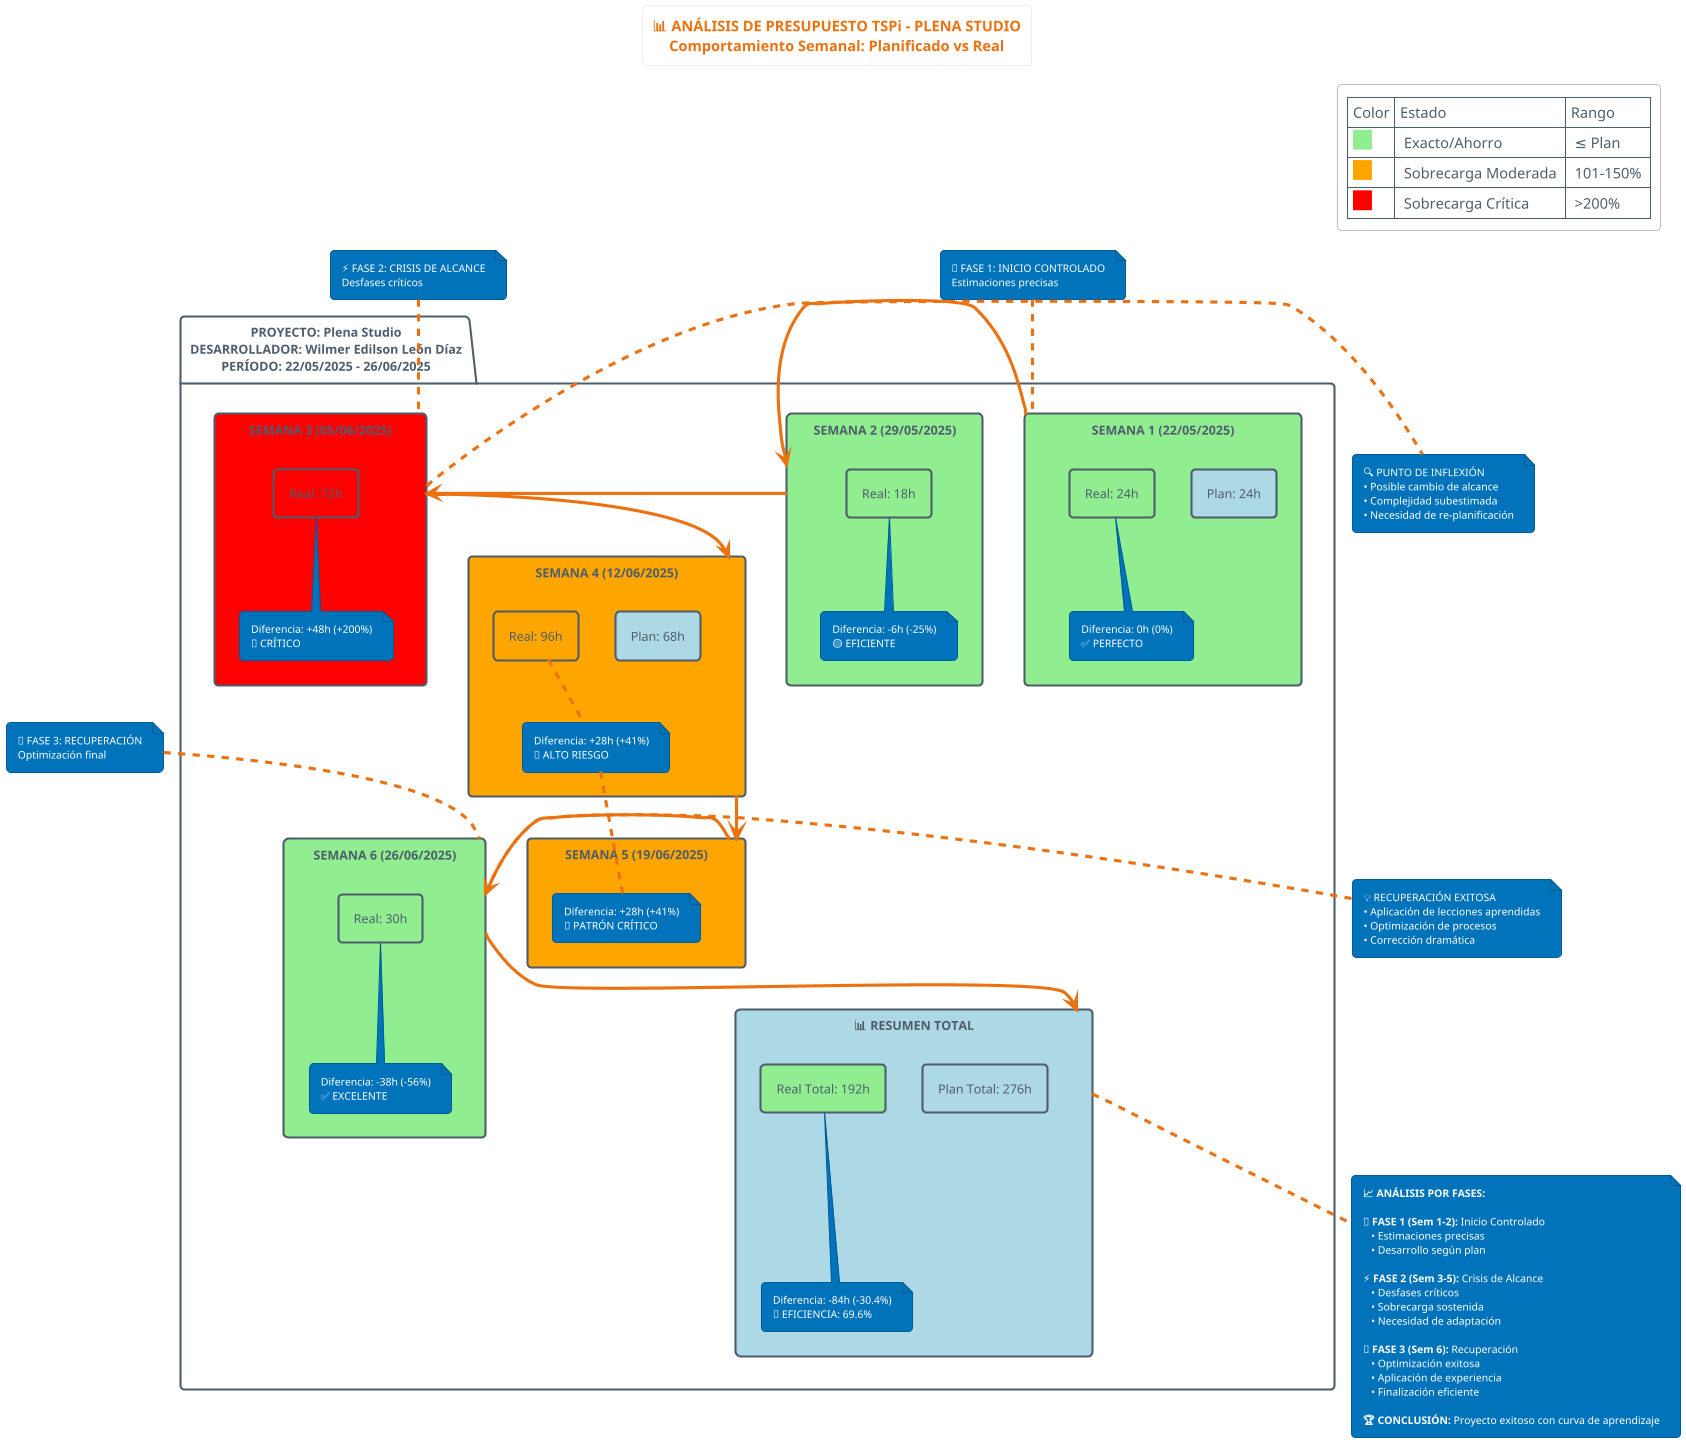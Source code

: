 @startuml GraficoBarrasPresupuesto
!theme aws-orange
title 📊 ANÁLISIS DE PRESUPUESTO TSPi - PLENA STUDIO\nComportamiento Semanal: Planificado vs Real

skinparam backgroundColor White
skinparam titleFontSize 14
skinparam packageFontSize 12
skinparam noteFontSize 10

' Leyenda
legend top right
  |Color|Estado|Rango|
  |<back:LightGreen>     </back>| Exacto/Ahorro | ≤ Plan |
  |<back:Orange>     </back>| Sobrecarga Moderada | 101-150% |
  |<back:Red>     </back>| Sobrecarga Crítica | >200% |
endlegend

package "PROYECTO: Plena Studio\nDESARROLLADOR: Wilmer Edilson León Díaz\nPERÍODO: 22/05/2025 - 26/06/2025" {

  ' Semana 1
  rectangle "SEMANA 1 (22/05/2025)" as S1 #LightGreen {
    rectangle "Plan: 24h" #LightBlue
    rectangle "Real: 24h" #LightGreen
    note bottom : Diferencia: 0h (0%)\n✅ PERFECTO
  }

  ' Semana 2
  rectangle "SEMANA 2 (29/05/2025)" as S2 #LightGreen {
    rectangle "Plan: 24h" #LightBlue
    rectangle "Real: 18h" #LightGreen
    note bottom : Diferencia: -6h (-25%)\n🟡 EFICIENTE
  }

  ' Semana 3
  rectangle "SEMANA 3 (05/06/2025)" as S3 #Red {
    rectangle "Plan: 24h" #LightBlue
    rectangle "Real: 72h" #Red
    note bottom : Diferencia: +48h (+200%)\n🚨 CRÍTICO
  }

  ' Semana 4
  rectangle "SEMANA 4 (12/06/2025)" as S4 #Orange {
    rectangle "Plan: 68h" #LightBlue
    rectangle "Real: 96h" #Orange
    note bottom : Diferencia: +28h (+41%)\n🔴 ALTO RIESGO
  }

  ' Semana 5
  rectangle "SEMANA 5 (19/06/2025)" as S5 #Orange {
    rectangle "Plan: 68h" #LightBlue
    rectangle "Real: 96h" #Orange
    note bottom : Diferencia: +28h (+41%)\n🔴 PATRÓN CRÍTICO
  }

  ' Semana 6
  rectangle "SEMANA 6 (26/06/2025)" as S6 #LightGreen {
    rectangle "Plan: 68h" #LightBlue
    rectangle "Real: 30h" #LightGreen
    note bottom : Diferencia: -38h (-56%)\n✅ EXCELENTE
  }

  ' Resumen total
  rectangle "📊 RESUMEN TOTAL" as Total #LightBlue {
    rectangle "Plan Total: 276h" #LightBlue
    rectangle "Real Total: 192h" #LightGreen
    note bottom : Diferencia: -84h (-30.4%)\n🎯 EFICIENCIA: 69.6%
  }

}

' Organización visual
S1 -right-> S2
S2 -right-> S3
S3 -down-> S4
S4 -right-> S5
S5 -right-> S6
S6 -down-> Total

' Notas explicativas
note top of S1 : 🌱 FASE 1: INICIO CONTROLADO\nEstimaciones precisas
note top of S3 : ⚡ FASE 2: CRISIS DE ALCANCE\nDesfases críticos
note top of S6 : 🎯 FASE 3: RECUPERACIÓN\nOptimización final

note right of S3 : 🔍 PUNTO DE INFLEXIÓN\n• Posible cambio de alcance\n• Complejidad subestimada\n• Necesidad de re-planificación

note right of S6 : 💡 RECUPERACIÓN EXITOSA\n• Aplicación de lecciones aprendidas\n• Optimización de procesos\n• Corrección dramática

' Análisis final
note bottom of Total
  **📈 ANÁLISIS POR FASES:**
  
  🌱 **FASE 1 (Sem 1-2):** Inicio Controlado
     • Estimaciones precisas
     • Desarrollo según plan
  
  ⚡ **FASE 2 (Sem 3-5):** Crisis de Alcance  
     • Desfases críticos
     • Sobrecarga sostenida
     • Necesidad de adaptación
  
  🎯 **FASE 3 (Sem 6):** Recuperación
     • Optimización exitosa
     • Aplicación de experiencia
     • Finalización eficiente
     
  **🏆 CONCLUSIÓN:** Proyecto exitoso con curva de aprendizaje
end note

@enduml
